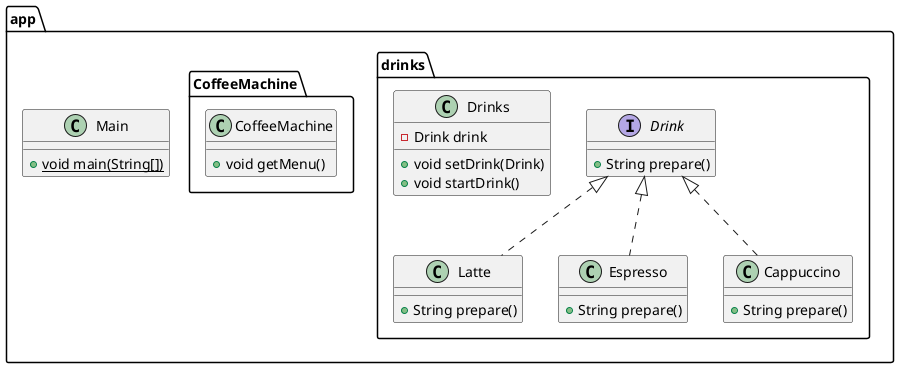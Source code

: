@startuml
class app.drinks.Latte {
+ String prepare()
}
class app.drinks.Espresso {
+ String prepare()
}
class app.Main {
+ {static} void main(String[])
}
interface app.drinks.Drink {
+ String prepare()
}
class app.CoffeeMachine.CoffeeMachine {
+ void getMenu()
}
class app.drinks.Drinks {
- Drink drink
+ void setDrink(Drink)
+ void startDrink()
}
class app.drinks.Cappuccino {
+ String prepare()
}


app.drinks.Drink <|.. app.drinks.Latte
app.drinks.Drink <|.. app.drinks.Espresso
app.drinks.Drink <|.. app.drinks.Cappuccino
@enduml